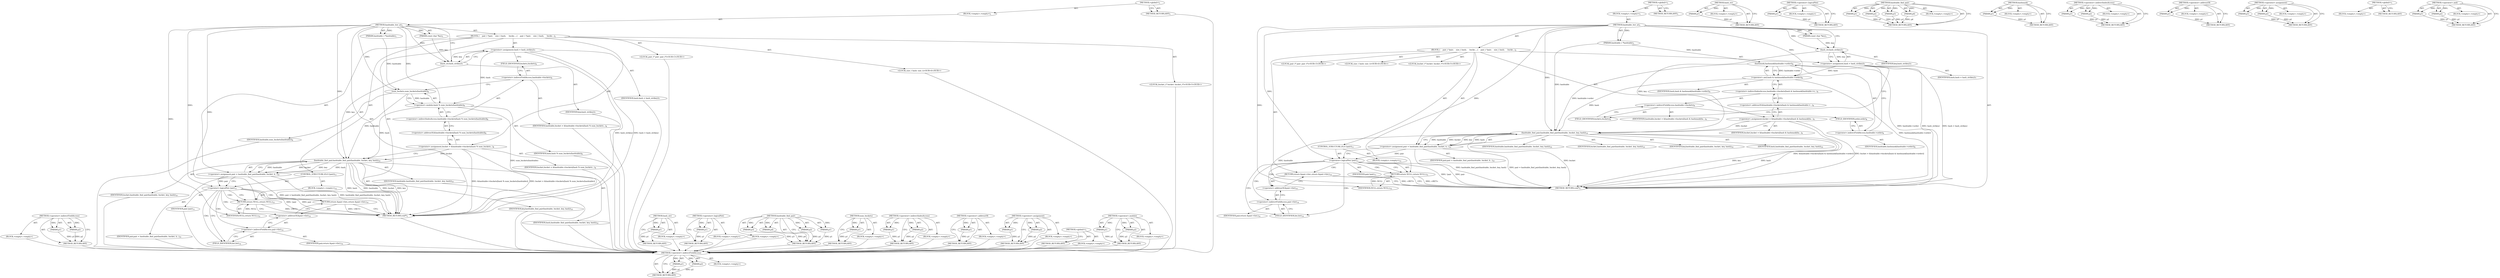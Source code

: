 digraph "&lt;operator&gt;.and" {
vulnerable_93 [label=<(METHOD,&lt;operator&gt;.indirectFieldAccess)>];
vulnerable_94 [label=<(PARAM,p1)>];
vulnerable_95 [label=<(PARAM,p2)>];
vulnerable_96 [label=<(BLOCK,&lt;empty&gt;,&lt;empty&gt;)>];
vulnerable_97 [label=<(METHOD_RETURN,ANY)>];
vulnerable_6 [label=<(METHOD,&lt;global&gt;)<SUB>1</SUB>>];
vulnerable_7 [label=<(BLOCK,&lt;empty&gt;,&lt;empty&gt;)<SUB>1</SUB>>];
vulnerable_8 [label=<(METHOD,hashtable_iter_at)<SUB>1</SUB>>];
vulnerable_9 [label=<(PARAM,hashtable_t *hashtable)<SUB>1</SUB>>];
vulnerable_10 [label=<(PARAM,const char *key)<SUB>1</SUB>>];
vulnerable_11 [label=<(BLOCK,{
    pair_t *pair;
    size_t hash;
     bucke...,{
    pair_t *pair;
    size_t hash;
     bucke...)<SUB>2</SUB>>];
vulnerable_12 [label="<(LOCAL,pair_t* pair: pair_t*)<SUB>3</SUB>>"];
vulnerable_13 [label="<(LOCAL,size_t hash: size_t)<SUB>4</SUB>>"];
vulnerable_14 [label="<(LOCAL,bucket_t* bucket: bucket_t*)<SUB>5</SUB>>"];
vulnerable_15 [label=<(&lt;operator&gt;.assignment,hash = hash_str(key))<SUB>7</SUB>>];
vulnerable_16 [label=<(IDENTIFIER,hash,hash = hash_str(key))<SUB>7</SUB>>];
vulnerable_17 [label=<(hash_str,hash_str(key))<SUB>7</SUB>>];
vulnerable_18 [label=<(IDENTIFIER,key,hash_str(key))<SUB>7</SUB>>];
vulnerable_19 [label=<(&lt;operator&gt;.assignment,bucket = &amp;hashtable-&gt;buckets[hash % num_buckets...)<SUB>8</SUB>>];
vulnerable_20 [label=<(IDENTIFIER,bucket,bucket = &amp;hashtable-&gt;buckets[hash % num_buckets...)<SUB>8</SUB>>];
vulnerable_21 [label=<(&lt;operator&gt;.addressOf,&amp;hashtable-&gt;buckets[hash % num_buckets(hashtable)])<SUB>8</SUB>>];
vulnerable_22 [label=<(&lt;operator&gt;.indirectIndexAccess,hashtable-&gt;buckets[hash % num_buckets(hashtable)])<SUB>8</SUB>>];
vulnerable_23 [label=<(&lt;operator&gt;.indirectFieldAccess,hashtable-&gt;buckets)<SUB>8</SUB>>];
vulnerable_24 [label=<(IDENTIFIER,hashtable,bucket = &amp;hashtable-&gt;buckets[hash % num_buckets...)<SUB>8</SUB>>];
vulnerable_25 [label=<(FIELD_IDENTIFIER,buckets,buckets)<SUB>8</SUB>>];
vulnerable_26 [label=<(&lt;operator&gt;.modulo,hash % num_buckets(hashtable))<SUB>8</SUB>>];
vulnerable_27 [label=<(IDENTIFIER,hash,hash % num_buckets(hashtable))<SUB>8</SUB>>];
vulnerable_28 [label=<(num_buckets,num_buckets(hashtable))<SUB>8</SUB>>];
vulnerable_29 [label=<(IDENTIFIER,hashtable,num_buckets(hashtable))<SUB>8</SUB>>];
vulnerable_30 [label=<(&lt;operator&gt;.assignment,pair = hashtable_find_pair(hashtable, bucket, k...)<SUB>10</SUB>>];
vulnerable_31 [label=<(IDENTIFIER,pair,pair = hashtable_find_pair(hashtable, bucket, k...)<SUB>10</SUB>>];
vulnerable_32 [label=<(hashtable_find_pair,hashtable_find_pair(hashtable, bucket, key, hash))<SUB>10</SUB>>];
vulnerable_33 [label=<(IDENTIFIER,hashtable,hashtable_find_pair(hashtable, bucket, key, hash))<SUB>10</SUB>>];
vulnerable_34 [label=<(IDENTIFIER,bucket,hashtable_find_pair(hashtable, bucket, key, hash))<SUB>10</SUB>>];
vulnerable_35 [label=<(IDENTIFIER,key,hashtable_find_pair(hashtable, bucket, key, hash))<SUB>10</SUB>>];
vulnerable_36 [label=<(IDENTIFIER,hash,hashtable_find_pair(hashtable, bucket, key, hash))<SUB>10</SUB>>];
vulnerable_37 [label=<(CONTROL_STRUCTURE,IF,if (!pair))<SUB>11</SUB>>];
vulnerable_38 [label=<(&lt;operator&gt;.logicalNot,!pair)<SUB>11</SUB>>];
vulnerable_39 [label=<(IDENTIFIER,pair,!pair)<SUB>11</SUB>>];
vulnerable_40 [label=<(BLOCK,&lt;empty&gt;,&lt;empty&gt;)<SUB>12</SUB>>];
vulnerable_41 [label=<(RETURN,return NULL;,return NULL;)<SUB>12</SUB>>];
vulnerable_42 [label=<(IDENTIFIER,NULL,return NULL;)<SUB>12</SUB>>];
vulnerable_43 [label=<(RETURN,return &amp;pair-&gt;list;,return &amp;pair-&gt;list;)<SUB>14</SUB>>];
vulnerable_44 [label=<(&lt;operator&gt;.addressOf,&amp;pair-&gt;list)<SUB>14</SUB>>];
vulnerable_45 [label=<(&lt;operator&gt;.indirectFieldAccess,pair-&gt;list)<SUB>14</SUB>>];
vulnerable_46 [label=<(IDENTIFIER,pair,return &amp;pair-&gt;list;)<SUB>14</SUB>>];
vulnerable_47 [label=<(FIELD_IDENTIFIER,list,list)<SUB>14</SUB>>];
vulnerable_48 [label=<(METHOD_RETURN,void*)<SUB>1</SUB>>];
vulnerable_50 [label=<(METHOD_RETURN,ANY)<SUB>1</SUB>>];
vulnerable_80 [label=<(METHOD,hash_str)>];
vulnerable_81 [label=<(PARAM,p1)>];
vulnerable_82 [label=<(BLOCK,&lt;empty&gt;,&lt;empty&gt;)>];
vulnerable_83 [label=<(METHOD_RETURN,ANY)>];
vulnerable_114 [label=<(METHOD,&lt;operator&gt;.logicalNot)>];
vulnerable_115 [label=<(PARAM,p1)>];
vulnerable_116 [label=<(BLOCK,&lt;empty&gt;,&lt;empty&gt;)>];
vulnerable_117 [label=<(METHOD_RETURN,ANY)>];
vulnerable_107 [label=<(METHOD,hashtable_find_pair)>];
vulnerable_108 [label=<(PARAM,p1)>];
vulnerable_109 [label=<(PARAM,p2)>];
vulnerable_110 [label=<(PARAM,p3)>];
vulnerable_111 [label=<(PARAM,p4)>];
vulnerable_112 [label=<(BLOCK,&lt;empty&gt;,&lt;empty&gt;)>];
vulnerable_113 [label=<(METHOD_RETURN,ANY)>];
vulnerable_103 [label=<(METHOD,num_buckets)>];
vulnerable_104 [label=<(PARAM,p1)>];
vulnerable_105 [label=<(BLOCK,&lt;empty&gt;,&lt;empty&gt;)>];
vulnerable_106 [label=<(METHOD_RETURN,ANY)>];
vulnerable_88 [label=<(METHOD,&lt;operator&gt;.indirectIndexAccess)>];
vulnerable_89 [label=<(PARAM,p1)>];
vulnerable_90 [label=<(PARAM,p2)>];
vulnerable_91 [label=<(BLOCK,&lt;empty&gt;,&lt;empty&gt;)>];
vulnerable_92 [label=<(METHOD_RETURN,ANY)>];
vulnerable_84 [label=<(METHOD,&lt;operator&gt;.addressOf)>];
vulnerable_85 [label=<(PARAM,p1)>];
vulnerable_86 [label=<(BLOCK,&lt;empty&gt;,&lt;empty&gt;)>];
vulnerable_87 [label=<(METHOD_RETURN,ANY)>];
vulnerable_75 [label=<(METHOD,&lt;operator&gt;.assignment)>];
vulnerable_76 [label=<(PARAM,p1)>];
vulnerable_77 [label=<(PARAM,p2)>];
vulnerable_78 [label=<(BLOCK,&lt;empty&gt;,&lt;empty&gt;)>];
vulnerable_79 [label=<(METHOD_RETURN,ANY)>];
vulnerable_69 [label=<(METHOD,&lt;global&gt;)<SUB>1</SUB>>];
vulnerable_70 [label=<(BLOCK,&lt;empty&gt;,&lt;empty&gt;)>];
vulnerable_71 [label=<(METHOD_RETURN,ANY)>];
vulnerable_98 [label=<(METHOD,&lt;operator&gt;.modulo)>];
vulnerable_99 [label=<(PARAM,p1)>];
vulnerable_100 [label=<(PARAM,p2)>];
vulnerable_101 [label=<(BLOCK,&lt;empty&gt;,&lt;empty&gt;)>];
vulnerable_102 [label=<(METHOD_RETURN,ANY)>];
fixed_95 [label=<(METHOD,&lt;operator&gt;.indirectFieldAccess)>];
fixed_96 [label=<(PARAM,p1)>];
fixed_97 [label=<(PARAM,p2)>];
fixed_98 [label=<(BLOCK,&lt;empty&gt;,&lt;empty&gt;)>];
fixed_99 [label=<(METHOD_RETURN,ANY)>];
fixed_6 [label=<(METHOD,&lt;global&gt;)<SUB>1</SUB>>];
fixed_7 [label=<(BLOCK,&lt;empty&gt;,&lt;empty&gt;)<SUB>1</SUB>>];
fixed_8 [label=<(METHOD,hashtable_iter_at)<SUB>1</SUB>>];
fixed_9 [label=<(PARAM,hashtable_t *hashtable)<SUB>1</SUB>>];
fixed_10 [label=<(PARAM,const char *key)<SUB>1</SUB>>];
fixed_11 [label=<(BLOCK,{
    pair_t *pair;
    size_t hash;
     bucke...,{
    pair_t *pair;
    size_t hash;
     bucke...)<SUB>2</SUB>>];
fixed_12 [label="<(LOCAL,pair_t* pair: pair_t*)<SUB>3</SUB>>"];
fixed_13 [label="<(LOCAL,size_t hash: size_t)<SUB>4</SUB>>"];
fixed_14 [label="<(LOCAL,bucket_t* bucket: bucket_t*)<SUB>5</SUB>>"];
fixed_15 [label=<(&lt;operator&gt;.assignment,hash = hash_str(key))<SUB>7</SUB>>];
fixed_16 [label=<(IDENTIFIER,hash,hash = hash_str(key))<SUB>7</SUB>>];
fixed_17 [label=<(hash_str,hash_str(key))<SUB>7</SUB>>];
fixed_18 [label=<(IDENTIFIER,key,hash_str(key))<SUB>7</SUB>>];
fixed_19 [label=<(&lt;operator&gt;.assignment,bucket = &amp;hashtable-&gt;buckets[hash &amp; hashmask(ha...)<SUB>8</SUB>>];
fixed_20 [label=<(IDENTIFIER,bucket,bucket = &amp;hashtable-&gt;buckets[hash &amp; hashmask(ha...)<SUB>8</SUB>>];
fixed_21 [label=<(&lt;operator&gt;.addressOf,&amp;hashtable-&gt;buckets[hash &amp; hashmask(hashtable-&gt;...)<SUB>8</SUB>>];
fixed_22 [label=<(&lt;operator&gt;.indirectIndexAccess,hashtable-&gt;buckets[hash &amp; hashmask(hashtable-&gt;o...)<SUB>8</SUB>>];
fixed_23 [label=<(&lt;operator&gt;.indirectFieldAccess,hashtable-&gt;buckets)<SUB>8</SUB>>];
fixed_24 [label=<(IDENTIFIER,hashtable,bucket = &amp;hashtable-&gt;buckets[hash &amp; hashmask(ha...)<SUB>8</SUB>>];
fixed_25 [label=<(FIELD_IDENTIFIER,buckets,buckets)<SUB>8</SUB>>];
fixed_26 [label=<(&lt;operator&gt;.and,hash &amp; hashmask(hashtable-&gt;order))<SUB>8</SUB>>];
fixed_27 [label=<(IDENTIFIER,hash,hash &amp; hashmask(hashtable-&gt;order))<SUB>8</SUB>>];
fixed_28 [label=<(hashmask,hashmask(hashtable-&gt;order))<SUB>8</SUB>>];
fixed_29 [label=<(&lt;operator&gt;.indirectFieldAccess,hashtable-&gt;order)<SUB>8</SUB>>];
fixed_30 [label=<(IDENTIFIER,hashtable,hashmask(hashtable-&gt;order))<SUB>8</SUB>>];
fixed_31 [label=<(FIELD_IDENTIFIER,order,order)<SUB>8</SUB>>];
fixed_32 [label=<(&lt;operator&gt;.assignment,pair = hashtable_find_pair(hashtable, bucket, k...)<SUB>10</SUB>>];
fixed_33 [label=<(IDENTIFIER,pair,pair = hashtable_find_pair(hashtable, bucket, k...)<SUB>10</SUB>>];
fixed_34 [label=<(hashtable_find_pair,hashtable_find_pair(hashtable, bucket, key, hash))<SUB>10</SUB>>];
fixed_35 [label=<(IDENTIFIER,hashtable,hashtable_find_pair(hashtable, bucket, key, hash))<SUB>10</SUB>>];
fixed_36 [label=<(IDENTIFIER,bucket,hashtable_find_pair(hashtable, bucket, key, hash))<SUB>10</SUB>>];
fixed_37 [label=<(IDENTIFIER,key,hashtable_find_pair(hashtable, bucket, key, hash))<SUB>10</SUB>>];
fixed_38 [label=<(IDENTIFIER,hash,hashtable_find_pair(hashtable, bucket, key, hash))<SUB>10</SUB>>];
fixed_39 [label=<(CONTROL_STRUCTURE,IF,if (!pair))<SUB>11</SUB>>];
fixed_40 [label=<(&lt;operator&gt;.logicalNot,!pair)<SUB>11</SUB>>];
fixed_41 [label=<(IDENTIFIER,pair,!pair)<SUB>11</SUB>>];
fixed_42 [label=<(BLOCK,&lt;empty&gt;,&lt;empty&gt;)<SUB>12</SUB>>];
fixed_43 [label=<(RETURN,return NULL;,return NULL;)<SUB>12</SUB>>];
fixed_44 [label=<(IDENTIFIER,NULL,return NULL;)<SUB>12</SUB>>];
fixed_45 [label=<(RETURN,return &amp;pair-&gt;list;,return &amp;pair-&gt;list;)<SUB>14</SUB>>];
fixed_46 [label=<(&lt;operator&gt;.addressOf,&amp;pair-&gt;list)<SUB>14</SUB>>];
fixed_47 [label=<(&lt;operator&gt;.indirectFieldAccess,pair-&gt;list)<SUB>14</SUB>>];
fixed_48 [label=<(IDENTIFIER,pair,return &amp;pair-&gt;list;)<SUB>14</SUB>>];
fixed_49 [label=<(FIELD_IDENTIFIER,list,list)<SUB>14</SUB>>];
fixed_50 [label=<(METHOD_RETURN,void*)<SUB>1</SUB>>];
fixed_52 [label=<(METHOD_RETURN,ANY)<SUB>1</SUB>>];
fixed_82 [label=<(METHOD,hash_str)>];
fixed_83 [label=<(PARAM,p1)>];
fixed_84 [label=<(BLOCK,&lt;empty&gt;,&lt;empty&gt;)>];
fixed_85 [label=<(METHOD_RETURN,ANY)>];
fixed_116 [label=<(METHOD,&lt;operator&gt;.logicalNot)>];
fixed_117 [label=<(PARAM,p1)>];
fixed_118 [label=<(BLOCK,&lt;empty&gt;,&lt;empty&gt;)>];
fixed_119 [label=<(METHOD_RETURN,ANY)>];
fixed_109 [label=<(METHOD,hashtable_find_pair)>];
fixed_110 [label=<(PARAM,p1)>];
fixed_111 [label=<(PARAM,p2)>];
fixed_112 [label=<(PARAM,p3)>];
fixed_113 [label=<(PARAM,p4)>];
fixed_114 [label=<(BLOCK,&lt;empty&gt;,&lt;empty&gt;)>];
fixed_115 [label=<(METHOD_RETURN,ANY)>];
fixed_105 [label=<(METHOD,hashmask)>];
fixed_106 [label=<(PARAM,p1)>];
fixed_107 [label=<(BLOCK,&lt;empty&gt;,&lt;empty&gt;)>];
fixed_108 [label=<(METHOD_RETURN,ANY)>];
fixed_90 [label=<(METHOD,&lt;operator&gt;.indirectIndexAccess)>];
fixed_91 [label=<(PARAM,p1)>];
fixed_92 [label=<(PARAM,p2)>];
fixed_93 [label=<(BLOCK,&lt;empty&gt;,&lt;empty&gt;)>];
fixed_94 [label=<(METHOD_RETURN,ANY)>];
fixed_86 [label=<(METHOD,&lt;operator&gt;.addressOf)>];
fixed_87 [label=<(PARAM,p1)>];
fixed_88 [label=<(BLOCK,&lt;empty&gt;,&lt;empty&gt;)>];
fixed_89 [label=<(METHOD_RETURN,ANY)>];
fixed_77 [label=<(METHOD,&lt;operator&gt;.assignment)>];
fixed_78 [label=<(PARAM,p1)>];
fixed_79 [label=<(PARAM,p2)>];
fixed_80 [label=<(BLOCK,&lt;empty&gt;,&lt;empty&gt;)>];
fixed_81 [label=<(METHOD_RETURN,ANY)>];
fixed_71 [label=<(METHOD,&lt;global&gt;)<SUB>1</SUB>>];
fixed_72 [label=<(BLOCK,&lt;empty&gt;,&lt;empty&gt;)>];
fixed_73 [label=<(METHOD_RETURN,ANY)>];
fixed_100 [label=<(METHOD,&lt;operator&gt;.and)>];
fixed_101 [label=<(PARAM,p1)>];
fixed_102 [label=<(PARAM,p2)>];
fixed_103 [label=<(BLOCK,&lt;empty&gt;,&lt;empty&gt;)>];
fixed_104 [label=<(METHOD_RETURN,ANY)>];
vulnerable_93 -> vulnerable_94  [key=0, label="AST: "];
vulnerable_93 -> vulnerable_94  [key=1, label="DDG: "];
vulnerable_93 -> vulnerable_96  [key=0, label="AST: "];
vulnerable_93 -> vulnerable_95  [key=0, label="AST: "];
vulnerable_93 -> vulnerable_95  [key=1, label="DDG: "];
vulnerable_93 -> vulnerable_97  [key=0, label="AST: "];
vulnerable_93 -> vulnerable_97  [key=1, label="CFG: "];
vulnerable_94 -> vulnerable_97  [key=0, label="DDG: p1"];
vulnerable_95 -> vulnerable_97  [key=0, label="DDG: p2"];
vulnerable_96 -> fixed_95  [key=0];
vulnerable_97 -> fixed_95  [key=0];
vulnerable_6 -> vulnerable_7  [key=0, label="AST: "];
vulnerable_6 -> vulnerable_50  [key=0, label="AST: "];
vulnerable_6 -> vulnerable_50  [key=1, label="CFG: "];
vulnerable_7 -> vulnerable_8  [key=0, label="AST: "];
vulnerable_8 -> vulnerable_9  [key=0, label="AST: "];
vulnerable_8 -> vulnerable_9  [key=1, label="DDG: "];
vulnerable_8 -> vulnerable_10  [key=0, label="AST: "];
vulnerable_8 -> vulnerable_10  [key=1, label="DDG: "];
vulnerable_8 -> vulnerable_11  [key=0, label="AST: "];
vulnerable_8 -> vulnerable_48  [key=0, label="AST: "];
vulnerable_8 -> vulnerable_17  [key=0, label="CFG: "];
vulnerable_8 -> vulnerable_17  [key=1, label="DDG: "];
vulnerable_8 -> vulnerable_32  [key=0, label="DDG: "];
vulnerable_8 -> vulnerable_38  [key=0, label="DDG: "];
vulnerable_8 -> vulnerable_41  [key=0, label="DDG: "];
vulnerable_8 -> vulnerable_42  [key=0, label="DDG: "];
vulnerable_8 -> vulnerable_26  [key=0, label="DDG: "];
vulnerable_8 -> vulnerable_28  [key=0, label="DDG: "];
vulnerable_9 -> vulnerable_28  [key=0, label="DDG: hashtable"];
vulnerable_10 -> vulnerable_17  [key=0, label="DDG: key"];
vulnerable_11 -> vulnerable_12  [key=0, label="AST: "];
vulnerable_11 -> vulnerable_13  [key=0, label="AST: "];
vulnerable_11 -> vulnerable_14  [key=0, label="AST: "];
vulnerable_11 -> vulnerable_15  [key=0, label="AST: "];
vulnerable_11 -> vulnerable_19  [key=0, label="AST: "];
vulnerable_11 -> vulnerable_30  [key=0, label="AST: "];
vulnerable_11 -> vulnerable_37  [key=0, label="AST: "];
vulnerable_11 -> vulnerable_43  [key=0, label="AST: "];
vulnerable_12 -> fixed_95  [key=0];
vulnerable_13 -> fixed_95  [key=0];
vulnerable_14 -> fixed_95  [key=0];
vulnerable_15 -> vulnerable_16  [key=0, label="AST: "];
vulnerable_15 -> vulnerable_17  [key=0, label="AST: "];
vulnerable_15 -> vulnerable_25  [key=0, label="CFG: "];
vulnerable_15 -> vulnerable_48  [key=0, label="DDG: hash_str(key)"];
vulnerable_15 -> vulnerable_48  [key=1, label="DDG: hash = hash_str(key)"];
vulnerable_15 -> vulnerable_26  [key=0, label="DDG: hash"];
vulnerable_16 -> fixed_95  [key=0];
vulnerable_17 -> vulnerable_18  [key=0, label="AST: "];
vulnerable_17 -> vulnerable_15  [key=0, label="CFG: "];
vulnerable_17 -> vulnerable_15  [key=1, label="DDG: key"];
vulnerable_17 -> vulnerable_32  [key=0, label="DDG: key"];
vulnerable_18 -> fixed_95  [key=0];
vulnerable_19 -> vulnerable_20  [key=0, label="AST: "];
vulnerable_19 -> vulnerable_21  [key=0, label="AST: "];
vulnerable_19 -> vulnerable_32  [key=0, label="CFG: "];
vulnerable_19 -> vulnerable_32  [key=1, label="DDG: bucket"];
vulnerable_19 -> vulnerable_48  [key=0, label="DDG: &amp;hashtable-&gt;buckets[hash % num_buckets(hashtable)]"];
vulnerable_19 -> vulnerable_48  [key=1, label="DDG: bucket = &amp;hashtable-&gt;buckets[hash % num_buckets(hashtable)]"];
vulnerable_20 -> fixed_95  [key=0];
vulnerable_21 -> vulnerable_22  [key=0, label="AST: "];
vulnerable_21 -> vulnerable_19  [key=0, label="CFG: "];
vulnerable_22 -> vulnerable_23  [key=0, label="AST: "];
vulnerable_22 -> vulnerable_26  [key=0, label="AST: "];
vulnerable_22 -> vulnerable_21  [key=0, label="CFG: "];
vulnerable_23 -> vulnerable_24  [key=0, label="AST: "];
vulnerable_23 -> vulnerable_25  [key=0, label="AST: "];
vulnerable_23 -> vulnerable_28  [key=0, label="CFG: "];
vulnerable_24 -> fixed_95  [key=0];
vulnerable_25 -> vulnerable_23  [key=0, label="CFG: "];
vulnerable_26 -> vulnerable_27  [key=0, label="AST: "];
vulnerable_26 -> vulnerable_28  [key=0, label="AST: "];
vulnerable_26 -> vulnerable_22  [key=0, label="CFG: "];
vulnerable_26 -> vulnerable_48  [key=0, label="DDG: num_buckets(hashtable)"];
vulnerable_26 -> vulnerable_32  [key=0, label="DDG: hash"];
vulnerable_27 -> fixed_95  [key=0];
vulnerable_28 -> vulnerable_29  [key=0, label="AST: "];
vulnerable_28 -> vulnerable_26  [key=0, label="CFG: "];
vulnerable_28 -> vulnerable_26  [key=1, label="DDG: hashtable"];
vulnerable_28 -> vulnerable_32  [key=0, label="DDG: hashtable"];
vulnerable_29 -> fixed_95  [key=0];
vulnerable_30 -> vulnerable_31  [key=0, label="AST: "];
vulnerable_30 -> vulnerable_32  [key=0, label="AST: "];
vulnerable_30 -> vulnerable_38  [key=0, label="CFG: "];
vulnerable_30 -> vulnerable_38  [key=1, label="DDG: pair"];
vulnerable_30 -> vulnerable_48  [key=0, label="DDG: hashtable_find_pair(hashtable, bucket, key, hash)"];
vulnerable_30 -> vulnerable_48  [key=1, label="DDG: pair = hashtable_find_pair(hashtable, bucket, key, hash)"];
vulnerable_31 -> fixed_95  [key=0];
vulnerable_32 -> vulnerable_33  [key=0, label="AST: "];
vulnerable_32 -> vulnerable_34  [key=0, label="AST: "];
vulnerable_32 -> vulnerable_35  [key=0, label="AST: "];
vulnerable_32 -> vulnerable_36  [key=0, label="AST: "];
vulnerable_32 -> vulnerable_30  [key=0, label="CFG: "];
vulnerable_32 -> vulnerable_30  [key=1, label="DDG: hashtable"];
vulnerable_32 -> vulnerable_30  [key=2, label="DDG: bucket"];
vulnerable_32 -> vulnerable_30  [key=3, label="DDG: key"];
vulnerable_32 -> vulnerable_30  [key=4, label="DDG: hash"];
vulnerable_32 -> vulnerable_48  [key=0, label="DDG: hashtable"];
vulnerable_32 -> vulnerable_48  [key=1, label="DDG: bucket"];
vulnerable_32 -> vulnerable_48  [key=2, label="DDG: key"];
vulnerable_32 -> vulnerable_48  [key=3, label="DDG: hash"];
vulnerable_33 -> fixed_95  [key=0];
vulnerable_34 -> fixed_95  [key=0];
vulnerable_35 -> fixed_95  [key=0];
vulnerable_36 -> fixed_95  [key=0];
vulnerable_37 -> vulnerable_38  [key=0, label="AST: "];
vulnerable_37 -> vulnerable_40  [key=0, label="AST: "];
vulnerable_38 -> vulnerable_39  [key=0, label="AST: "];
vulnerable_38 -> vulnerable_41  [key=0, label="CFG: "];
vulnerable_38 -> vulnerable_41  [key=1, label="CDG: "];
vulnerable_38 -> vulnerable_47  [key=0, label="CFG: "];
vulnerable_38 -> vulnerable_47  [key=1, label="CDG: "];
vulnerable_38 -> vulnerable_48  [key=0, label="DDG: pair"];
vulnerable_38 -> vulnerable_48  [key=1, label="DDG: !pair"];
vulnerable_38 -> vulnerable_44  [key=0, label="CDG: "];
vulnerable_38 -> vulnerable_45  [key=0, label="CDG: "];
vulnerable_38 -> vulnerable_43  [key=0, label="CDG: "];
vulnerable_39 -> fixed_95  [key=0];
vulnerable_40 -> vulnerable_41  [key=0, label="AST: "];
vulnerable_41 -> vulnerable_42  [key=0, label="AST: "];
vulnerable_41 -> vulnerable_48  [key=0, label="CFG: "];
vulnerable_41 -> vulnerable_48  [key=1, label="DDG: &lt;RET&gt;"];
vulnerable_42 -> vulnerable_41  [key=0, label="DDG: NULL"];
vulnerable_43 -> vulnerable_44  [key=0, label="AST: "];
vulnerable_43 -> vulnerable_48  [key=0, label="CFG: "];
vulnerable_43 -> vulnerable_48  [key=1, label="DDG: &lt;RET&gt;"];
vulnerable_44 -> vulnerable_45  [key=0, label="AST: "];
vulnerable_44 -> vulnerable_43  [key=0, label="CFG: "];
vulnerable_45 -> vulnerable_46  [key=0, label="AST: "];
vulnerable_45 -> vulnerable_47  [key=0, label="AST: "];
vulnerable_45 -> vulnerable_44  [key=0, label="CFG: "];
vulnerable_46 -> fixed_95  [key=0];
vulnerable_47 -> vulnerable_45  [key=0, label="CFG: "];
vulnerable_48 -> fixed_95  [key=0];
vulnerable_50 -> fixed_95  [key=0];
vulnerable_80 -> vulnerable_81  [key=0, label="AST: "];
vulnerable_80 -> vulnerable_81  [key=1, label="DDG: "];
vulnerable_80 -> vulnerable_82  [key=0, label="AST: "];
vulnerable_80 -> vulnerable_83  [key=0, label="AST: "];
vulnerable_80 -> vulnerable_83  [key=1, label="CFG: "];
vulnerable_81 -> vulnerable_83  [key=0, label="DDG: p1"];
vulnerable_82 -> fixed_95  [key=0];
vulnerable_83 -> fixed_95  [key=0];
vulnerable_114 -> vulnerable_115  [key=0, label="AST: "];
vulnerable_114 -> vulnerable_115  [key=1, label="DDG: "];
vulnerable_114 -> vulnerable_116  [key=0, label="AST: "];
vulnerable_114 -> vulnerable_117  [key=0, label="AST: "];
vulnerable_114 -> vulnerable_117  [key=1, label="CFG: "];
vulnerable_115 -> vulnerable_117  [key=0, label="DDG: p1"];
vulnerable_116 -> fixed_95  [key=0];
vulnerable_117 -> fixed_95  [key=0];
vulnerable_107 -> vulnerable_108  [key=0, label="AST: "];
vulnerable_107 -> vulnerable_108  [key=1, label="DDG: "];
vulnerable_107 -> vulnerable_112  [key=0, label="AST: "];
vulnerable_107 -> vulnerable_109  [key=0, label="AST: "];
vulnerable_107 -> vulnerable_109  [key=1, label="DDG: "];
vulnerable_107 -> vulnerable_113  [key=0, label="AST: "];
vulnerable_107 -> vulnerable_113  [key=1, label="CFG: "];
vulnerable_107 -> vulnerable_110  [key=0, label="AST: "];
vulnerable_107 -> vulnerable_110  [key=1, label="DDG: "];
vulnerable_107 -> vulnerable_111  [key=0, label="AST: "];
vulnerable_107 -> vulnerable_111  [key=1, label="DDG: "];
vulnerable_108 -> vulnerable_113  [key=0, label="DDG: p1"];
vulnerable_109 -> vulnerable_113  [key=0, label="DDG: p2"];
vulnerable_110 -> vulnerable_113  [key=0, label="DDG: p3"];
vulnerable_111 -> vulnerable_113  [key=0, label="DDG: p4"];
vulnerable_112 -> fixed_95  [key=0];
vulnerable_113 -> fixed_95  [key=0];
vulnerable_103 -> vulnerable_104  [key=0, label="AST: "];
vulnerable_103 -> vulnerable_104  [key=1, label="DDG: "];
vulnerable_103 -> vulnerable_105  [key=0, label="AST: "];
vulnerable_103 -> vulnerable_106  [key=0, label="AST: "];
vulnerable_103 -> vulnerable_106  [key=1, label="CFG: "];
vulnerable_104 -> vulnerable_106  [key=0, label="DDG: p1"];
vulnerable_105 -> fixed_95  [key=0];
vulnerable_106 -> fixed_95  [key=0];
vulnerable_88 -> vulnerable_89  [key=0, label="AST: "];
vulnerable_88 -> vulnerable_89  [key=1, label="DDG: "];
vulnerable_88 -> vulnerable_91  [key=0, label="AST: "];
vulnerable_88 -> vulnerable_90  [key=0, label="AST: "];
vulnerable_88 -> vulnerable_90  [key=1, label="DDG: "];
vulnerable_88 -> vulnerable_92  [key=0, label="AST: "];
vulnerable_88 -> vulnerable_92  [key=1, label="CFG: "];
vulnerable_89 -> vulnerable_92  [key=0, label="DDG: p1"];
vulnerable_90 -> vulnerable_92  [key=0, label="DDG: p2"];
vulnerable_91 -> fixed_95  [key=0];
vulnerable_92 -> fixed_95  [key=0];
vulnerable_84 -> vulnerable_85  [key=0, label="AST: "];
vulnerable_84 -> vulnerable_85  [key=1, label="DDG: "];
vulnerable_84 -> vulnerable_86  [key=0, label="AST: "];
vulnerable_84 -> vulnerable_87  [key=0, label="AST: "];
vulnerable_84 -> vulnerable_87  [key=1, label="CFG: "];
vulnerable_85 -> vulnerable_87  [key=0, label="DDG: p1"];
vulnerable_86 -> fixed_95  [key=0];
vulnerable_87 -> fixed_95  [key=0];
vulnerable_75 -> vulnerable_76  [key=0, label="AST: "];
vulnerable_75 -> vulnerable_76  [key=1, label="DDG: "];
vulnerable_75 -> vulnerable_78  [key=0, label="AST: "];
vulnerable_75 -> vulnerable_77  [key=0, label="AST: "];
vulnerable_75 -> vulnerable_77  [key=1, label="DDG: "];
vulnerable_75 -> vulnerable_79  [key=0, label="AST: "];
vulnerable_75 -> vulnerable_79  [key=1, label="CFG: "];
vulnerable_76 -> vulnerable_79  [key=0, label="DDG: p1"];
vulnerable_77 -> vulnerable_79  [key=0, label="DDG: p2"];
vulnerable_78 -> fixed_95  [key=0];
vulnerable_79 -> fixed_95  [key=0];
vulnerable_69 -> vulnerable_70  [key=0, label="AST: "];
vulnerable_69 -> vulnerable_71  [key=0, label="AST: "];
vulnerable_69 -> vulnerable_71  [key=1, label="CFG: "];
vulnerable_70 -> fixed_95  [key=0];
vulnerable_71 -> fixed_95  [key=0];
vulnerable_98 -> vulnerable_99  [key=0, label="AST: "];
vulnerable_98 -> vulnerable_99  [key=1, label="DDG: "];
vulnerable_98 -> vulnerable_101  [key=0, label="AST: "];
vulnerable_98 -> vulnerable_100  [key=0, label="AST: "];
vulnerable_98 -> vulnerable_100  [key=1, label="DDG: "];
vulnerable_98 -> vulnerable_102  [key=0, label="AST: "];
vulnerable_98 -> vulnerable_102  [key=1, label="CFG: "];
vulnerable_99 -> vulnerable_102  [key=0, label="DDG: p1"];
vulnerable_100 -> vulnerable_102  [key=0, label="DDG: p2"];
vulnerable_101 -> fixed_95  [key=0];
vulnerable_102 -> fixed_95  [key=0];
fixed_95 -> fixed_96  [key=0, label="AST: "];
fixed_95 -> fixed_96  [key=1, label="DDG: "];
fixed_95 -> fixed_98  [key=0, label="AST: "];
fixed_95 -> fixed_97  [key=0, label="AST: "];
fixed_95 -> fixed_97  [key=1, label="DDG: "];
fixed_95 -> fixed_99  [key=0, label="AST: "];
fixed_95 -> fixed_99  [key=1, label="CFG: "];
fixed_96 -> fixed_99  [key=0, label="DDG: p1"];
fixed_97 -> fixed_99  [key=0, label="DDG: p2"];
fixed_6 -> fixed_7  [key=0, label="AST: "];
fixed_6 -> fixed_52  [key=0, label="AST: "];
fixed_6 -> fixed_52  [key=1, label="CFG: "];
fixed_7 -> fixed_8  [key=0, label="AST: "];
fixed_8 -> fixed_9  [key=0, label="AST: "];
fixed_8 -> fixed_9  [key=1, label="DDG: "];
fixed_8 -> fixed_10  [key=0, label="AST: "];
fixed_8 -> fixed_10  [key=1, label="DDG: "];
fixed_8 -> fixed_11  [key=0, label="AST: "];
fixed_8 -> fixed_50  [key=0, label="AST: "];
fixed_8 -> fixed_17  [key=0, label="CFG: "];
fixed_8 -> fixed_17  [key=1, label="DDG: "];
fixed_8 -> fixed_34  [key=0, label="DDG: "];
fixed_8 -> fixed_40  [key=0, label="DDG: "];
fixed_8 -> fixed_43  [key=0, label="DDG: "];
fixed_8 -> fixed_44  [key=0, label="DDG: "];
fixed_8 -> fixed_26  [key=0, label="DDG: "];
fixed_9 -> fixed_34  [key=0, label="DDG: hashtable"];
fixed_9 -> fixed_28  [key=0, label="DDG: hashtable"];
fixed_10 -> fixed_17  [key=0, label="DDG: key"];
fixed_11 -> fixed_12  [key=0, label="AST: "];
fixed_11 -> fixed_13  [key=0, label="AST: "];
fixed_11 -> fixed_14  [key=0, label="AST: "];
fixed_11 -> fixed_15  [key=0, label="AST: "];
fixed_11 -> fixed_19  [key=0, label="AST: "];
fixed_11 -> fixed_32  [key=0, label="AST: "];
fixed_11 -> fixed_39  [key=0, label="AST: "];
fixed_11 -> fixed_45  [key=0, label="AST: "];
fixed_15 -> fixed_16  [key=0, label="AST: "];
fixed_15 -> fixed_17  [key=0, label="AST: "];
fixed_15 -> fixed_25  [key=0, label="CFG: "];
fixed_15 -> fixed_50  [key=0, label="DDG: hash_str(key)"];
fixed_15 -> fixed_50  [key=1, label="DDG: hash = hash_str(key)"];
fixed_15 -> fixed_26  [key=0, label="DDG: hash"];
fixed_17 -> fixed_18  [key=0, label="AST: "];
fixed_17 -> fixed_15  [key=0, label="CFG: "];
fixed_17 -> fixed_15  [key=1, label="DDG: key"];
fixed_17 -> fixed_34  [key=0, label="DDG: key"];
fixed_19 -> fixed_20  [key=0, label="AST: "];
fixed_19 -> fixed_21  [key=0, label="AST: "];
fixed_19 -> fixed_34  [key=0, label="CFG: "];
fixed_19 -> fixed_34  [key=1, label="DDG: bucket"];
fixed_19 -> fixed_50  [key=0, label="DDG: &amp;hashtable-&gt;buckets[hash &amp; hashmask(hashtable-&gt;order)]"];
fixed_19 -> fixed_50  [key=1, label="DDG: bucket = &amp;hashtable-&gt;buckets[hash &amp; hashmask(hashtable-&gt;order)]"];
fixed_21 -> fixed_22  [key=0, label="AST: "];
fixed_21 -> fixed_19  [key=0, label="CFG: "];
fixed_22 -> fixed_23  [key=0, label="AST: "];
fixed_22 -> fixed_26  [key=0, label="AST: "];
fixed_22 -> fixed_21  [key=0, label="CFG: "];
fixed_23 -> fixed_24  [key=0, label="AST: "];
fixed_23 -> fixed_25  [key=0, label="AST: "];
fixed_23 -> fixed_31  [key=0, label="CFG: "];
fixed_25 -> fixed_23  [key=0, label="CFG: "];
fixed_26 -> fixed_27  [key=0, label="AST: "];
fixed_26 -> fixed_28  [key=0, label="AST: "];
fixed_26 -> fixed_22  [key=0, label="CFG: "];
fixed_26 -> fixed_50  [key=0, label="DDG: hashmask(hashtable-&gt;order)"];
fixed_26 -> fixed_34  [key=0, label="DDG: hash"];
fixed_28 -> fixed_29  [key=0, label="AST: "];
fixed_28 -> fixed_26  [key=0, label="CFG: "];
fixed_28 -> fixed_26  [key=1, label="DDG: hashtable-&gt;order"];
fixed_28 -> fixed_50  [key=0, label="DDG: hashtable-&gt;order"];
fixed_28 -> fixed_34  [key=0, label="DDG: hashtable-&gt;order"];
fixed_29 -> fixed_30  [key=0, label="AST: "];
fixed_29 -> fixed_31  [key=0, label="AST: "];
fixed_29 -> fixed_28  [key=0, label="CFG: "];
fixed_31 -> fixed_29  [key=0, label="CFG: "];
fixed_32 -> fixed_33  [key=0, label="AST: "];
fixed_32 -> fixed_34  [key=0, label="AST: "];
fixed_32 -> fixed_40  [key=0, label="CFG: "];
fixed_32 -> fixed_40  [key=1, label="DDG: pair"];
fixed_32 -> fixed_50  [key=0, label="DDG: hashtable_find_pair(hashtable, bucket, key, hash)"];
fixed_32 -> fixed_50  [key=1, label="DDG: pair = hashtable_find_pair(hashtable, bucket, key, hash)"];
fixed_34 -> fixed_35  [key=0, label="AST: "];
fixed_34 -> fixed_36  [key=0, label="AST: "];
fixed_34 -> fixed_37  [key=0, label="AST: "];
fixed_34 -> fixed_38  [key=0, label="AST: "];
fixed_34 -> fixed_32  [key=0, label="CFG: "];
fixed_34 -> fixed_32  [key=1, label="DDG: hashtable"];
fixed_34 -> fixed_32  [key=2, label="DDG: bucket"];
fixed_34 -> fixed_32  [key=3, label="DDG: key"];
fixed_34 -> fixed_32  [key=4, label="DDG: hash"];
fixed_34 -> fixed_50  [key=0, label="DDG: hashtable"];
fixed_34 -> fixed_50  [key=1, label="DDG: bucket"];
fixed_34 -> fixed_50  [key=2, label="DDG: key"];
fixed_34 -> fixed_50  [key=3, label="DDG: hash"];
fixed_39 -> fixed_40  [key=0, label="AST: "];
fixed_39 -> fixed_42  [key=0, label="AST: "];
fixed_40 -> fixed_41  [key=0, label="AST: "];
fixed_40 -> fixed_43  [key=0, label="CFG: "];
fixed_40 -> fixed_43  [key=1, label="CDG: "];
fixed_40 -> fixed_49  [key=0, label="CFG: "];
fixed_40 -> fixed_49  [key=1, label="CDG: "];
fixed_40 -> fixed_50  [key=0, label="DDG: pair"];
fixed_40 -> fixed_50  [key=1, label="DDG: !pair"];
fixed_40 -> fixed_47  [key=0, label="CDG: "];
fixed_40 -> fixed_45  [key=0, label="CDG: "];
fixed_40 -> fixed_46  [key=0, label="CDG: "];
fixed_42 -> fixed_43  [key=0, label="AST: "];
fixed_43 -> fixed_44  [key=0, label="AST: "];
fixed_43 -> fixed_50  [key=0, label="CFG: "];
fixed_43 -> fixed_50  [key=1, label="DDG: &lt;RET&gt;"];
fixed_44 -> fixed_43  [key=0, label="DDG: NULL"];
fixed_45 -> fixed_46  [key=0, label="AST: "];
fixed_45 -> fixed_50  [key=0, label="CFG: "];
fixed_45 -> fixed_50  [key=1, label="DDG: &lt;RET&gt;"];
fixed_46 -> fixed_47  [key=0, label="AST: "];
fixed_46 -> fixed_45  [key=0, label="CFG: "];
fixed_47 -> fixed_48  [key=0, label="AST: "];
fixed_47 -> fixed_49  [key=0, label="AST: "];
fixed_47 -> fixed_46  [key=0, label="CFG: "];
fixed_49 -> fixed_47  [key=0, label="CFG: "];
fixed_82 -> fixed_83  [key=0, label="AST: "];
fixed_82 -> fixed_83  [key=1, label="DDG: "];
fixed_82 -> fixed_84  [key=0, label="AST: "];
fixed_82 -> fixed_85  [key=0, label="AST: "];
fixed_82 -> fixed_85  [key=1, label="CFG: "];
fixed_83 -> fixed_85  [key=0, label="DDG: p1"];
fixed_116 -> fixed_117  [key=0, label="AST: "];
fixed_116 -> fixed_117  [key=1, label="DDG: "];
fixed_116 -> fixed_118  [key=0, label="AST: "];
fixed_116 -> fixed_119  [key=0, label="AST: "];
fixed_116 -> fixed_119  [key=1, label="CFG: "];
fixed_117 -> fixed_119  [key=0, label="DDG: p1"];
fixed_109 -> fixed_110  [key=0, label="AST: "];
fixed_109 -> fixed_110  [key=1, label="DDG: "];
fixed_109 -> fixed_114  [key=0, label="AST: "];
fixed_109 -> fixed_111  [key=0, label="AST: "];
fixed_109 -> fixed_111  [key=1, label="DDG: "];
fixed_109 -> fixed_115  [key=0, label="AST: "];
fixed_109 -> fixed_115  [key=1, label="CFG: "];
fixed_109 -> fixed_112  [key=0, label="AST: "];
fixed_109 -> fixed_112  [key=1, label="DDG: "];
fixed_109 -> fixed_113  [key=0, label="AST: "];
fixed_109 -> fixed_113  [key=1, label="DDG: "];
fixed_110 -> fixed_115  [key=0, label="DDG: p1"];
fixed_111 -> fixed_115  [key=0, label="DDG: p2"];
fixed_112 -> fixed_115  [key=0, label="DDG: p3"];
fixed_113 -> fixed_115  [key=0, label="DDG: p4"];
fixed_105 -> fixed_106  [key=0, label="AST: "];
fixed_105 -> fixed_106  [key=1, label="DDG: "];
fixed_105 -> fixed_107  [key=0, label="AST: "];
fixed_105 -> fixed_108  [key=0, label="AST: "];
fixed_105 -> fixed_108  [key=1, label="CFG: "];
fixed_106 -> fixed_108  [key=0, label="DDG: p1"];
fixed_90 -> fixed_91  [key=0, label="AST: "];
fixed_90 -> fixed_91  [key=1, label="DDG: "];
fixed_90 -> fixed_93  [key=0, label="AST: "];
fixed_90 -> fixed_92  [key=0, label="AST: "];
fixed_90 -> fixed_92  [key=1, label="DDG: "];
fixed_90 -> fixed_94  [key=0, label="AST: "];
fixed_90 -> fixed_94  [key=1, label="CFG: "];
fixed_91 -> fixed_94  [key=0, label="DDG: p1"];
fixed_92 -> fixed_94  [key=0, label="DDG: p2"];
fixed_86 -> fixed_87  [key=0, label="AST: "];
fixed_86 -> fixed_87  [key=1, label="DDG: "];
fixed_86 -> fixed_88  [key=0, label="AST: "];
fixed_86 -> fixed_89  [key=0, label="AST: "];
fixed_86 -> fixed_89  [key=1, label="CFG: "];
fixed_87 -> fixed_89  [key=0, label="DDG: p1"];
fixed_77 -> fixed_78  [key=0, label="AST: "];
fixed_77 -> fixed_78  [key=1, label="DDG: "];
fixed_77 -> fixed_80  [key=0, label="AST: "];
fixed_77 -> fixed_79  [key=0, label="AST: "];
fixed_77 -> fixed_79  [key=1, label="DDG: "];
fixed_77 -> fixed_81  [key=0, label="AST: "];
fixed_77 -> fixed_81  [key=1, label="CFG: "];
fixed_78 -> fixed_81  [key=0, label="DDG: p1"];
fixed_79 -> fixed_81  [key=0, label="DDG: p2"];
fixed_71 -> fixed_72  [key=0, label="AST: "];
fixed_71 -> fixed_73  [key=0, label="AST: "];
fixed_71 -> fixed_73  [key=1, label="CFG: "];
fixed_100 -> fixed_101  [key=0, label="AST: "];
fixed_100 -> fixed_101  [key=1, label="DDG: "];
fixed_100 -> fixed_103  [key=0, label="AST: "];
fixed_100 -> fixed_102  [key=0, label="AST: "];
fixed_100 -> fixed_102  [key=1, label="DDG: "];
fixed_100 -> fixed_104  [key=0, label="AST: "];
fixed_100 -> fixed_104  [key=1, label="CFG: "];
fixed_101 -> fixed_104  [key=0, label="DDG: p1"];
fixed_102 -> fixed_104  [key=0, label="DDG: p2"];
}
